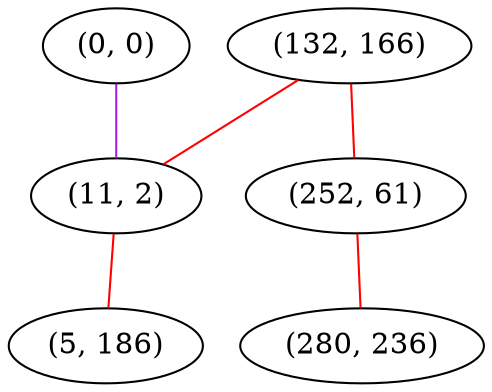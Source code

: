graph "" {
"(0, 0)";
"(132, 166)";
"(252, 61)";
"(11, 2)";
"(5, 186)";
"(280, 236)";
"(0, 0)" -- "(11, 2)"  [color=purple, key=0, weight=4];
"(132, 166)" -- "(252, 61)"  [color=red, key=0, weight=1];
"(132, 166)" -- "(11, 2)"  [color=red, key=0, weight=1];
"(252, 61)" -- "(280, 236)"  [color=red, key=0, weight=1];
"(11, 2)" -- "(5, 186)"  [color=red, key=0, weight=1];
}
